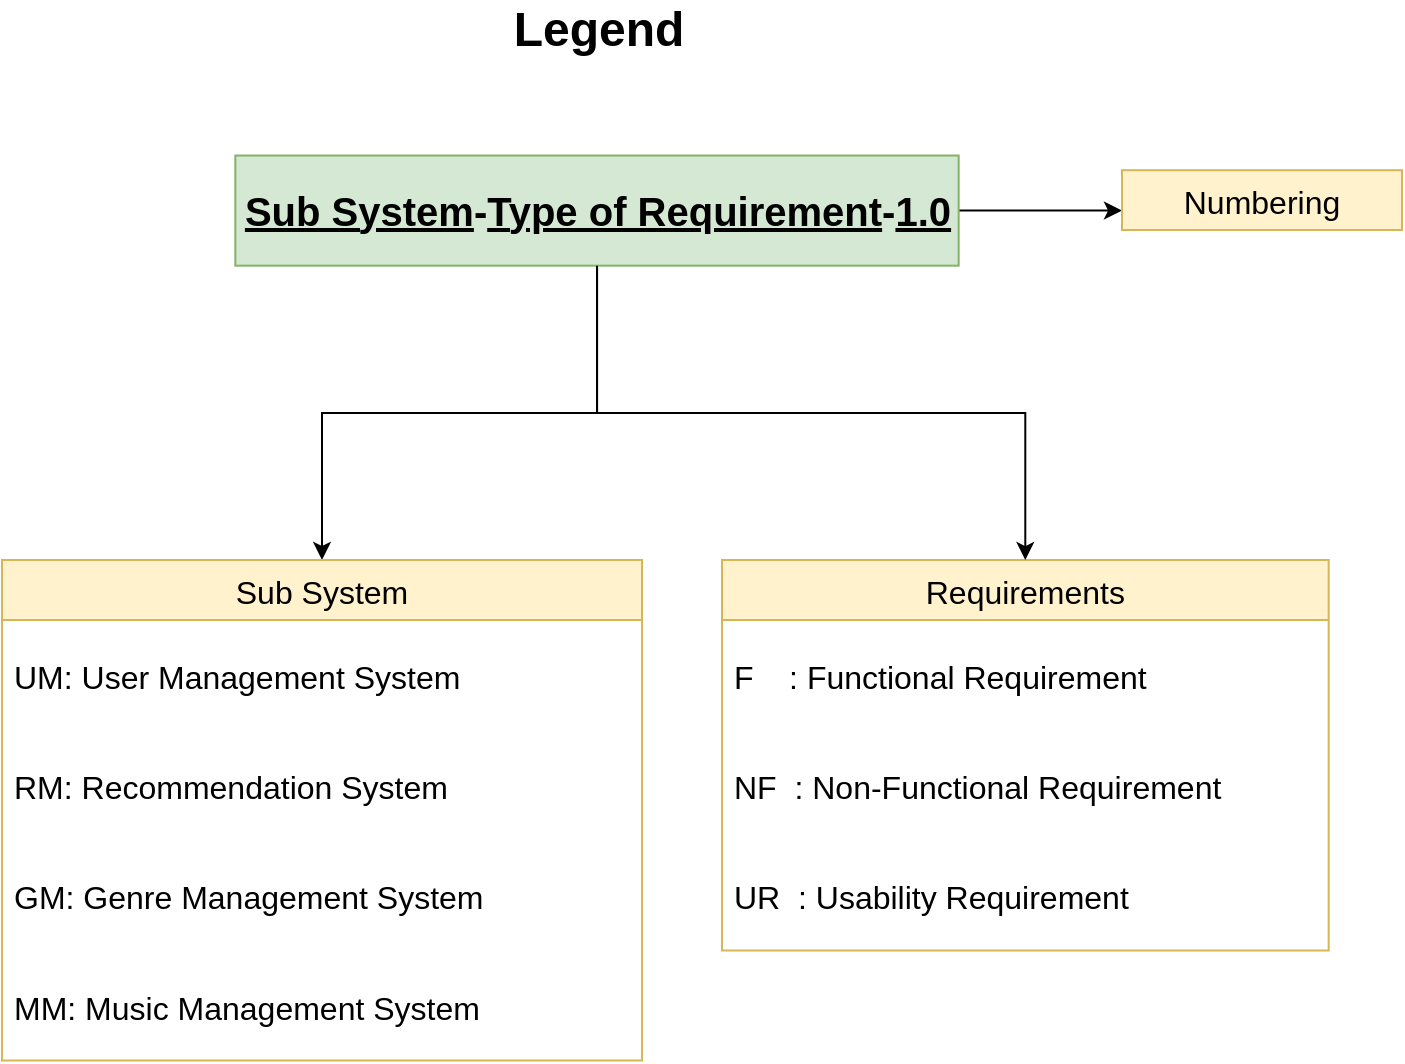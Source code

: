 <mxfile version="17.4.6" type="github">
  <diagram id="klZ2enK9rB3UyIUcdOdS" name="Page-1">
    <mxGraphModel dx="1422" dy="744" grid="1" gridSize="10" guides="1" tooltips="1" connect="1" arrows="1" fold="1" page="1" pageScale="1" pageWidth="850" pageHeight="1100" background="none" math="0" shadow="0">
      <root>
        <mxCell id="0" />
        <mxCell id="1" parent="0" />
        <mxCell id="DhtpvCUYV1Mmviackf9j-59" style="edgeStyle=orthogonalEdgeStyle;rounded=0;orthogonalLoop=1;jettySize=auto;html=1;exitX=1;exitY=0.5;exitDx=0;exitDy=0;fontSize=16;shadow=0;" parent="1" source="DhtpvCUYV1Mmviackf9j-13" edge="1">
          <mxGeometry relative="1" as="geometry">
            <mxPoint x="640" y="445.299" as="targetPoint" />
          </mxGeometry>
        </mxCell>
        <mxCell id="saE4_HH1IHfXRi4RmZmw-2" style="edgeStyle=orthogonalEdgeStyle;rounded=0;orthogonalLoop=1;jettySize=auto;html=1;entryX=0.5;entryY=0;entryDx=0;entryDy=0;fontSize=24;" edge="1" parent="1" source="DhtpvCUYV1Mmviackf9j-13" target="DhtpvCUYV1Mmviackf9j-47">
          <mxGeometry relative="1" as="geometry" />
        </mxCell>
        <mxCell id="DhtpvCUYV1Mmviackf9j-13" value="&lt;b style=&quot;font-size: 20px&quot;&gt;&lt;font style=&quot;font-size: 20px&quot;&gt;&lt;u&gt;Sub System&lt;/u&gt;-&lt;u&gt;Type of Requirement&lt;/u&gt;-&lt;u&gt;1.0&lt;/u&gt;&lt;/font&gt;&lt;/b&gt;" style="text;html=1;strokeColor=#82b366;fillColor=#d5e8d4;align=center;verticalAlign=middle;whiteSpace=wrap;rounded=0;shadow=0;" parent="1" vertex="1">
          <mxGeometry x="196.667" y="417.761" width="361.667" height="55.075" as="geometry" />
        </mxCell>
        <mxCell id="DhtpvCUYV1Mmviackf9j-47" value="Sub System" style="swimlane;fontStyle=0;childLayout=stackLayout;horizontal=1;startSize=30;horizontalStack=0;resizeParent=1;resizeParentMax=0;resizeLast=0;collapsible=1;marginBottom=0;shadow=0;fontSize=16;fillColor=#fff2cc;strokeColor=#d6b656;" parent="1" vertex="1">
          <mxGeometry x="80" y="620" width="320" height="250.299" as="geometry" />
        </mxCell>
        <mxCell id="DhtpvCUYV1Mmviackf9j-48" value="UM: User Management System" style="text;strokeColor=none;fillColor=none;align=left;verticalAlign=middle;spacingLeft=4;spacingRight=4;overflow=hidden;points=[[0,0.5],[1,0.5]];portConstraint=eastwest;rotatable=0;shadow=0;fontSize=16;" parent="DhtpvCUYV1Mmviackf9j-47" vertex="1">
          <mxGeometry y="30" width="320" height="55.075" as="geometry" />
        </mxCell>
        <mxCell id="DhtpvCUYV1Mmviackf9j-49" value="RM: Recommendation System" style="text;strokeColor=none;fillColor=none;align=left;verticalAlign=middle;spacingLeft=4;spacingRight=4;overflow=hidden;points=[[0,0.5],[1,0.5]];portConstraint=eastwest;rotatable=0;shadow=0;fontSize=16;" parent="DhtpvCUYV1Mmviackf9j-47" vertex="1">
          <mxGeometry y="85.075" width="320" height="55.075" as="geometry" />
        </mxCell>
        <mxCell id="saE4_HH1IHfXRi4RmZmw-1" value="GM: Genre Management System" style="text;strokeColor=none;fillColor=none;align=left;verticalAlign=middle;spacingLeft=4;spacingRight=4;overflow=hidden;points=[[0,0.5],[1,0.5]];portConstraint=eastwest;rotatable=0;shadow=0;fontSize=16;" vertex="1" parent="DhtpvCUYV1Mmviackf9j-47">
          <mxGeometry y="140.149" width="320" height="55.075" as="geometry" />
        </mxCell>
        <mxCell id="DhtpvCUYV1Mmviackf9j-50" value="MM: Music Management System" style="text;strokeColor=none;fillColor=none;align=left;verticalAlign=middle;spacingLeft=4;spacingRight=4;overflow=hidden;points=[[0,0.5],[1,0.5]];portConstraint=eastwest;rotatable=0;shadow=0;fontSize=16;" parent="DhtpvCUYV1Mmviackf9j-47" vertex="1">
          <mxGeometry y="195.224" width="320" height="55.075" as="geometry" />
        </mxCell>
        <mxCell id="DhtpvCUYV1Mmviackf9j-52" value="Requirements" style="swimlane;fontStyle=0;childLayout=stackLayout;horizontal=1;startSize=30;horizontalStack=0;resizeParent=1;resizeParentMax=0;resizeLast=0;collapsible=1;marginBottom=0;shadow=0;fontSize=16;fillColor=#fff2cc;strokeColor=#d6b656;" parent="1" vertex="1">
          <mxGeometry x="440.003" y="620.001" width="303.333" height="195.224" as="geometry">
            <mxRectangle x="400" y="440" width="50" height="40" as="alternateBounds" />
          </mxGeometry>
        </mxCell>
        <mxCell id="DhtpvCUYV1Mmviackf9j-53" value="F    : Functional Requirement" style="text;strokeColor=none;fillColor=none;align=left;verticalAlign=middle;spacingLeft=4;spacingRight=4;overflow=hidden;points=[[0,0.5],[1,0.5]];portConstraint=eastwest;rotatable=0;shadow=0;fontSize=16;" parent="DhtpvCUYV1Mmviackf9j-52" vertex="1">
          <mxGeometry y="30" width="303.333" height="55.075" as="geometry" />
        </mxCell>
        <mxCell id="DhtpvCUYV1Mmviackf9j-54" value="NF  : Non-Functional Requirement      " style="text;strokeColor=none;fillColor=none;align=left;verticalAlign=middle;spacingLeft=4;spacingRight=4;overflow=hidden;points=[[0,0.5],[1,0.5]];portConstraint=eastwest;rotatable=0;shadow=0;fontSize=16;" parent="DhtpvCUYV1Mmviackf9j-52" vertex="1">
          <mxGeometry y="85.075" width="303.333" height="55.075" as="geometry" />
        </mxCell>
        <mxCell id="DhtpvCUYV1Mmviackf9j-55" value="UR  : Usability Requirement  " style="text;strokeColor=none;fillColor=none;align=left;verticalAlign=middle;spacingLeft=4;spacingRight=4;overflow=hidden;points=[[0,0.5],[1,0.5]];portConstraint=eastwest;rotatable=0;shadow=0;fontSize=16;" parent="DhtpvCUYV1Mmviackf9j-52" vertex="1">
          <mxGeometry y="140.149" width="303.333" height="55.075" as="geometry" />
        </mxCell>
        <mxCell id="DhtpvCUYV1Mmviackf9j-58" style="edgeStyle=orthogonalEdgeStyle;rounded=0;orthogonalLoop=1;jettySize=auto;html=1;exitX=0.5;exitY=1;exitDx=0;exitDy=0;fontSize=16;shadow=0;" parent="1" source="DhtpvCUYV1Mmviackf9j-13" target="DhtpvCUYV1Mmviackf9j-52" edge="1">
          <mxGeometry relative="1" as="geometry" />
        </mxCell>
        <mxCell id="DhtpvCUYV1Mmviackf9j-60" value="Numbering" style="text;strokeColor=#d6b656;fillColor=#fff2cc;align=center;verticalAlign=top;spacingLeft=4;spacingRight=4;overflow=hidden;rotatable=0;points=[[0,0.5],[1,0.5]];portConstraint=eastwest;fontSize=16;shadow=0;" parent="1" vertex="1">
          <mxGeometry x="640" y="425.1" width="140" height="29.9" as="geometry" />
        </mxCell>
        <mxCell id="DhtpvCUYV1Mmviackf9j-61" value="&lt;b&gt;&lt;font style=&quot;font-size: 24px&quot;&gt;Legend&lt;/font&gt;&lt;/b&gt;" style="text;html=1;align=center;verticalAlign=middle;resizable=0;points=[];autosize=1;strokeColor=none;fillColor=none;fontSize=16;shadow=0;" parent="1" vertex="1">
          <mxGeometry x="327.503" y="340" width="100" height="30" as="geometry" />
        </mxCell>
      </root>
    </mxGraphModel>
  </diagram>
</mxfile>

